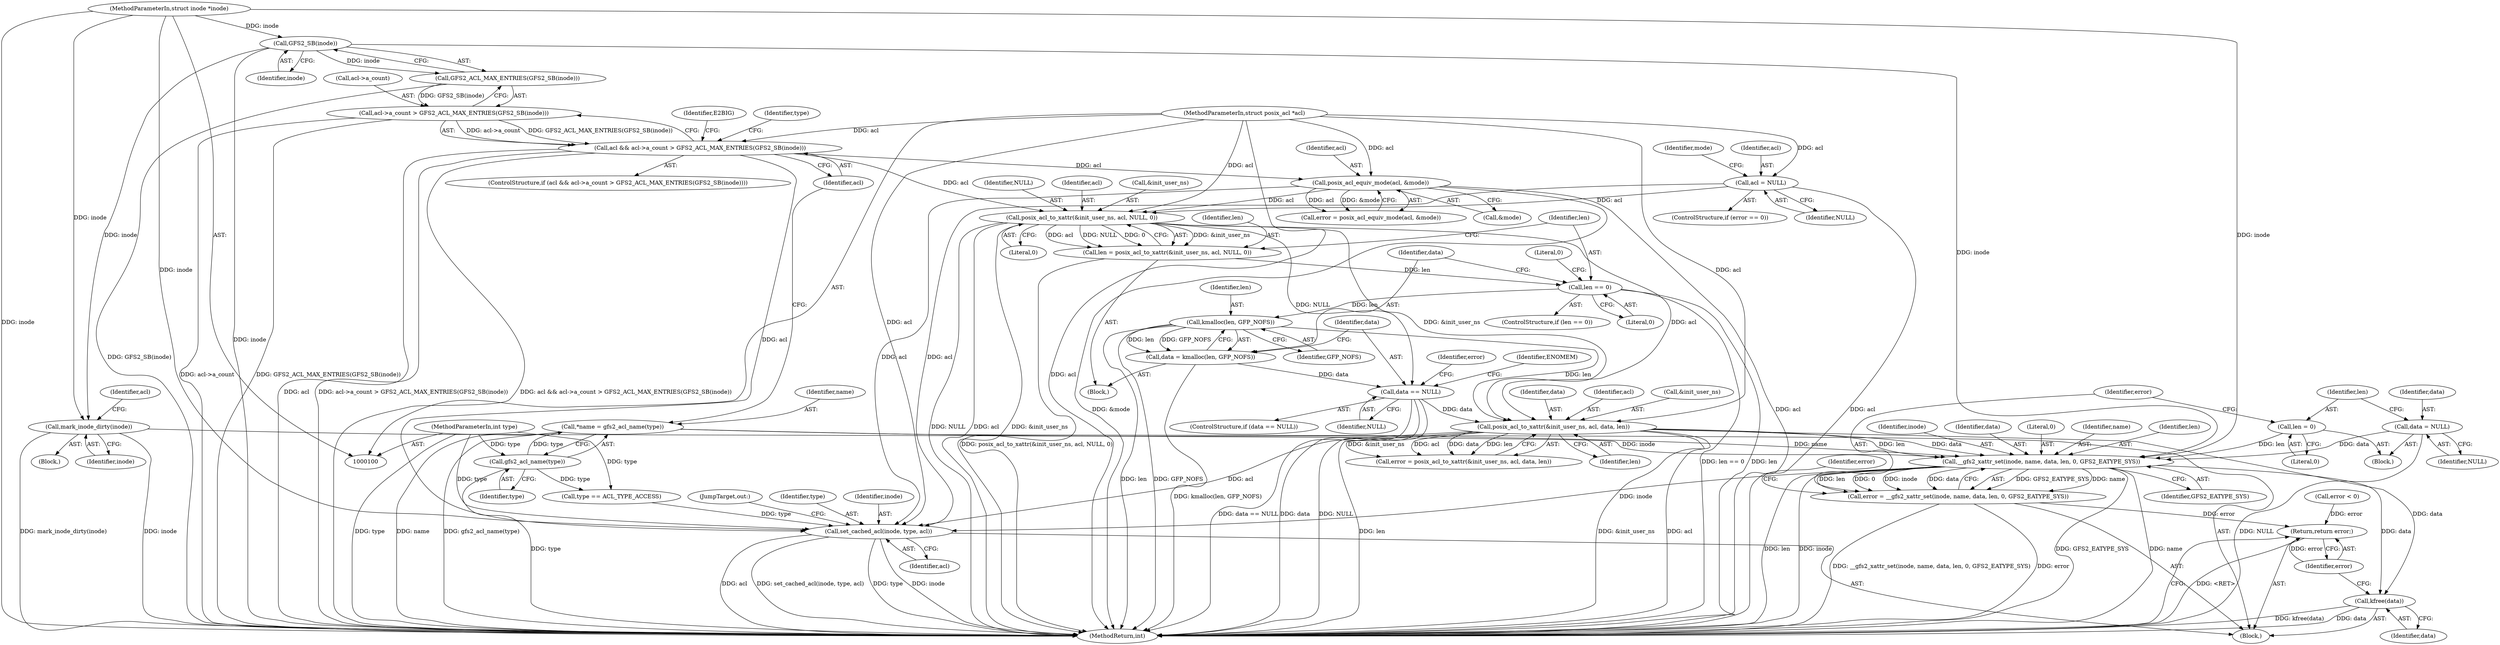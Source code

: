 digraph "1_linux_073931017b49d9458aa351605b43a7e34598caef_5@pointer" {
"1000222" [label="(Call,__gfs2_xattr_set(inode, name, data, len, 0, GFS2_EATYPE_SYS))"];
"1000168" [label="(Call,mark_inode_dirty(inode))"];
"1000121" [label="(Call,GFS2_SB(inode))"];
"1000101" [label="(MethodParameterIn,struct inode *inode)"];
"1000109" [label="(Call,*name = gfs2_acl_name(type))"];
"1000111" [label="(Call,gfs2_acl_name(type))"];
"1000103" [label="(MethodParameterIn,int type)"];
"1000214" [label="(Call,data = NULL)"];
"1000201" [label="(Call,posix_acl_to_xattr(&init_user_ns, acl, data, len))"];
"1000175" [label="(Call,posix_acl_to_xattr(&init_user_ns, acl, NULL, 0))"];
"1000139" [label="(Call,posix_acl_equiv_mode(acl, &mode))"];
"1000114" [label="(Call,acl && acl->a_count > GFS2_ACL_MAX_ENTRIES(GFS2_SB(inode)))"];
"1000102" [label="(MethodParameterIn,struct posix_acl *acl)"];
"1000116" [label="(Call,acl->a_count > GFS2_ACL_MAX_ENTRIES(GFS2_SB(inode)))"];
"1000120" [label="(Call,GFS2_ACL_MAX_ENTRIES(GFS2_SB(inode)))"];
"1000153" [label="(Call,acl = NULL)"];
"1000193" [label="(Call,data == NULL)"];
"1000187" [label="(Call,data = kmalloc(len, GFP_NOFS))"];
"1000189" [label="(Call,kmalloc(len, GFP_NOFS))"];
"1000182" [label="(Call,len == 0)"];
"1000173" [label="(Call,len = posix_acl_to_xattr(&init_user_ns, acl, NULL, 0))"];
"1000217" [label="(Call,len = 0)"];
"1000220" [label="(Call,error = __gfs2_xattr_set(inode, name, data, len, 0, GFS2_EATYPE_SYS))"];
"1000239" [label="(Return,return error;)"];
"1000232" [label="(Call,set_cached_acl(inode, type, acl))"];
"1000237" [label="(Call,kfree(data))"];
"1000202" [label="(Call,&init_user_ns)"];
"1000182" [label="(Call,len == 0)"];
"1000208" [label="(Call,error < 0)"];
"1000113" [label="(ControlStructure,if (acl && acl->a_count > GFS2_ACL_MAX_ENTRIES(GFS2_SB(inode))))"];
"1000112" [label="(Identifier,type)"];
"1000194" [label="(Identifier,data)"];
"1000216" [label="(Identifier,NULL)"];
"1000222" [label="(Call,__gfs2_xattr_set(inode, name, data, len, 0, GFS2_EATYPE_SYS))"];
"1000236" [label="(JumpTarget,out:)"];
"1000127" [label="(Call,type == ACL_TYPE_ACCESS)"];
"1000190" [label="(Identifier,len)"];
"1000111" [label="(Call,gfs2_acl_name(type))"];
"1000193" [label="(Call,data == NULL)"];
"1000188" [label="(Identifier,data)"];
"1000217" [label="(Call,len = 0)"];
"1000117" [label="(Call,acl->a_count)"];
"1000234" [label="(Identifier,type)"];
"1000114" [label="(Call,acl && acl->a_count > GFS2_ACL_MAX_ENTRIES(GFS2_SB(inode)))"];
"1000195" [label="(Identifier,NULL)"];
"1000173" [label="(Call,len = posix_acl_to_xattr(&init_user_ns, acl, NULL, 0))"];
"1000171" [label="(Identifier,acl)"];
"1000199" [label="(Call,error = posix_acl_to_xattr(&init_user_ns, acl, data, len))"];
"1000137" [label="(Call,error = posix_acl_equiv_mode(acl, &mode))"];
"1000238" [label="(Identifier,data)"];
"1000158" [label="(Identifier,mode)"];
"1000241" [label="(MethodReturn,int)"];
"1000174" [label="(Identifier,len)"];
"1000232" [label="(Call,set_cached_acl(inode, type, acl))"];
"1000214" [label="(Call,data = NULL)"];
"1000184" [label="(Literal,0)"];
"1000189" [label="(Call,kmalloc(len, GFP_NOFS))"];
"1000172" [label="(Block,)"];
"1000233" [label="(Identifier,inode)"];
"1000101" [label="(MethodParameterIn,struct inode *inode)"];
"1000191" [label="(Identifier,GFP_NOFS)"];
"1000155" [label="(Identifier,NULL)"];
"1000120" [label="(Call,GFS2_ACL_MAX_ENTRIES(GFS2_SB(inode)))"];
"1000140" [label="(Identifier,acl)"];
"1000149" [label="(ControlStructure,if (error == 0))"];
"1000221" [label="(Identifier,error)"];
"1000121" [label="(Call,GFS2_SB(inode))"];
"1000201" [label="(Call,posix_acl_to_xattr(&init_user_ns, acl, data, len))"];
"1000205" [label="(Identifier,data)"];
"1000125" [label="(Identifier,E2BIG)"];
"1000179" [label="(Identifier,NULL)"];
"1000128" [label="(Identifier,type)"];
"1000162" [label="(Block,)"];
"1000220" [label="(Call,error = __gfs2_xattr_set(inode, name, data, len, 0, GFS2_EATYPE_SYS))"];
"1000223" [label="(Identifier,inode)"];
"1000116" [label="(Call,acl->a_count > GFS2_ACL_MAX_ENTRIES(GFS2_SB(inode)))"];
"1000225" [label="(Identifier,data)"];
"1000239" [label="(Return,return error;)"];
"1000122" [label="(Identifier,inode)"];
"1000215" [label="(Identifier,data)"];
"1000219" [label="(Literal,0)"];
"1000154" [label="(Identifier,acl)"];
"1000115" [label="(Identifier,acl)"];
"1000139" [label="(Call,posix_acl_equiv_mode(acl, &mode))"];
"1000192" [label="(ControlStructure,if (data == NULL))"];
"1000230" [label="(Identifier,error)"];
"1000183" [label="(Identifier,len)"];
"1000104" [label="(Block,)"];
"1000200" [label="(Identifier,error)"];
"1000206" [label="(Identifier,len)"];
"1000110" [label="(Identifier,name)"];
"1000227" [label="(Literal,0)"];
"1000178" [label="(Identifier,acl)"];
"1000169" [label="(Identifier,inode)"];
"1000153" [label="(Call,acl = NULL)"];
"1000224" [label="(Identifier,name)"];
"1000175" [label="(Call,posix_acl_to_xattr(&init_user_ns, acl, NULL, 0))"];
"1000213" [label="(Block,)"];
"1000235" [label="(Identifier,acl)"];
"1000228" [label="(Identifier,GFS2_EATYPE_SYS)"];
"1000218" [label="(Identifier,len)"];
"1000187" [label="(Call,data = kmalloc(len, GFP_NOFS))"];
"1000109" [label="(Call,*name = gfs2_acl_name(type))"];
"1000102" [label="(MethodParameterIn,struct posix_acl *acl)"];
"1000141" [label="(Call,&mode)"];
"1000237" [label="(Call,kfree(data))"];
"1000176" [label="(Call,&init_user_ns)"];
"1000204" [label="(Identifier,acl)"];
"1000240" [label="(Identifier,error)"];
"1000103" [label="(MethodParameterIn,int type)"];
"1000180" [label="(Literal,0)"];
"1000168" [label="(Call,mark_inode_dirty(inode))"];
"1000181" [label="(ControlStructure,if (len == 0))"];
"1000198" [label="(Identifier,ENOMEM)"];
"1000226" [label="(Identifier,len)"];
"1000186" [label="(Literal,0)"];
"1000222" -> "1000220"  [label="AST: "];
"1000222" -> "1000228"  [label="CFG: "];
"1000223" -> "1000222"  [label="AST: "];
"1000224" -> "1000222"  [label="AST: "];
"1000225" -> "1000222"  [label="AST: "];
"1000226" -> "1000222"  [label="AST: "];
"1000227" -> "1000222"  [label="AST: "];
"1000228" -> "1000222"  [label="AST: "];
"1000220" -> "1000222"  [label="CFG: "];
"1000222" -> "1000241"  [label="DDG: len"];
"1000222" -> "1000241"  [label="DDG: inode"];
"1000222" -> "1000241"  [label="DDG: GFS2_EATYPE_SYS"];
"1000222" -> "1000241"  [label="DDG: name"];
"1000222" -> "1000220"  [label="DDG: GFS2_EATYPE_SYS"];
"1000222" -> "1000220"  [label="DDG: name"];
"1000222" -> "1000220"  [label="DDG: len"];
"1000222" -> "1000220"  [label="DDG: 0"];
"1000222" -> "1000220"  [label="DDG: inode"];
"1000222" -> "1000220"  [label="DDG: data"];
"1000168" -> "1000222"  [label="DDG: inode"];
"1000121" -> "1000222"  [label="DDG: inode"];
"1000101" -> "1000222"  [label="DDG: inode"];
"1000109" -> "1000222"  [label="DDG: name"];
"1000214" -> "1000222"  [label="DDG: data"];
"1000201" -> "1000222"  [label="DDG: data"];
"1000201" -> "1000222"  [label="DDG: len"];
"1000217" -> "1000222"  [label="DDG: len"];
"1000222" -> "1000232"  [label="DDG: inode"];
"1000222" -> "1000237"  [label="DDG: data"];
"1000168" -> "1000162"  [label="AST: "];
"1000168" -> "1000169"  [label="CFG: "];
"1000169" -> "1000168"  [label="AST: "];
"1000171" -> "1000168"  [label="CFG: "];
"1000168" -> "1000241"  [label="DDG: mark_inode_dirty(inode)"];
"1000168" -> "1000241"  [label="DDG: inode"];
"1000121" -> "1000168"  [label="DDG: inode"];
"1000101" -> "1000168"  [label="DDG: inode"];
"1000121" -> "1000120"  [label="AST: "];
"1000121" -> "1000122"  [label="CFG: "];
"1000122" -> "1000121"  [label="AST: "];
"1000120" -> "1000121"  [label="CFG: "];
"1000121" -> "1000241"  [label="DDG: inode"];
"1000121" -> "1000120"  [label="DDG: inode"];
"1000101" -> "1000121"  [label="DDG: inode"];
"1000101" -> "1000100"  [label="AST: "];
"1000101" -> "1000241"  [label="DDG: inode"];
"1000101" -> "1000232"  [label="DDG: inode"];
"1000109" -> "1000104"  [label="AST: "];
"1000109" -> "1000111"  [label="CFG: "];
"1000110" -> "1000109"  [label="AST: "];
"1000111" -> "1000109"  [label="AST: "];
"1000115" -> "1000109"  [label="CFG: "];
"1000109" -> "1000241"  [label="DDG: name"];
"1000109" -> "1000241"  [label="DDG: gfs2_acl_name(type)"];
"1000111" -> "1000109"  [label="DDG: type"];
"1000111" -> "1000112"  [label="CFG: "];
"1000112" -> "1000111"  [label="AST: "];
"1000111" -> "1000241"  [label="DDG: type"];
"1000103" -> "1000111"  [label="DDG: type"];
"1000111" -> "1000127"  [label="DDG: type"];
"1000103" -> "1000100"  [label="AST: "];
"1000103" -> "1000241"  [label="DDG: type"];
"1000103" -> "1000127"  [label="DDG: type"];
"1000103" -> "1000232"  [label="DDG: type"];
"1000214" -> "1000213"  [label="AST: "];
"1000214" -> "1000216"  [label="CFG: "];
"1000215" -> "1000214"  [label="AST: "];
"1000216" -> "1000214"  [label="AST: "];
"1000218" -> "1000214"  [label="CFG: "];
"1000214" -> "1000241"  [label="DDG: NULL"];
"1000201" -> "1000199"  [label="AST: "];
"1000201" -> "1000206"  [label="CFG: "];
"1000202" -> "1000201"  [label="AST: "];
"1000204" -> "1000201"  [label="AST: "];
"1000205" -> "1000201"  [label="AST: "];
"1000206" -> "1000201"  [label="AST: "];
"1000199" -> "1000201"  [label="CFG: "];
"1000201" -> "1000241"  [label="DDG: len"];
"1000201" -> "1000241"  [label="DDG: &init_user_ns"];
"1000201" -> "1000241"  [label="DDG: acl"];
"1000201" -> "1000199"  [label="DDG: &init_user_ns"];
"1000201" -> "1000199"  [label="DDG: acl"];
"1000201" -> "1000199"  [label="DDG: data"];
"1000201" -> "1000199"  [label="DDG: len"];
"1000175" -> "1000201"  [label="DDG: &init_user_ns"];
"1000175" -> "1000201"  [label="DDG: acl"];
"1000102" -> "1000201"  [label="DDG: acl"];
"1000193" -> "1000201"  [label="DDG: data"];
"1000189" -> "1000201"  [label="DDG: len"];
"1000201" -> "1000232"  [label="DDG: acl"];
"1000201" -> "1000237"  [label="DDG: data"];
"1000175" -> "1000173"  [label="AST: "];
"1000175" -> "1000180"  [label="CFG: "];
"1000176" -> "1000175"  [label="AST: "];
"1000178" -> "1000175"  [label="AST: "];
"1000179" -> "1000175"  [label="AST: "];
"1000180" -> "1000175"  [label="AST: "];
"1000173" -> "1000175"  [label="CFG: "];
"1000175" -> "1000241"  [label="DDG: NULL"];
"1000175" -> "1000241"  [label="DDG: acl"];
"1000175" -> "1000241"  [label="DDG: &init_user_ns"];
"1000175" -> "1000173"  [label="DDG: &init_user_ns"];
"1000175" -> "1000173"  [label="DDG: acl"];
"1000175" -> "1000173"  [label="DDG: NULL"];
"1000175" -> "1000173"  [label="DDG: 0"];
"1000139" -> "1000175"  [label="DDG: acl"];
"1000114" -> "1000175"  [label="DDG: acl"];
"1000153" -> "1000175"  [label="DDG: acl"];
"1000102" -> "1000175"  [label="DDG: acl"];
"1000175" -> "1000193"  [label="DDG: NULL"];
"1000139" -> "1000137"  [label="AST: "];
"1000139" -> "1000141"  [label="CFG: "];
"1000140" -> "1000139"  [label="AST: "];
"1000141" -> "1000139"  [label="AST: "];
"1000137" -> "1000139"  [label="CFG: "];
"1000139" -> "1000241"  [label="DDG: &mode"];
"1000139" -> "1000241"  [label="DDG: acl"];
"1000139" -> "1000137"  [label="DDG: acl"];
"1000139" -> "1000137"  [label="DDG: &mode"];
"1000114" -> "1000139"  [label="DDG: acl"];
"1000102" -> "1000139"  [label="DDG: acl"];
"1000139" -> "1000232"  [label="DDG: acl"];
"1000114" -> "1000113"  [label="AST: "];
"1000114" -> "1000115"  [label="CFG: "];
"1000114" -> "1000116"  [label="CFG: "];
"1000115" -> "1000114"  [label="AST: "];
"1000116" -> "1000114"  [label="AST: "];
"1000125" -> "1000114"  [label="CFG: "];
"1000128" -> "1000114"  [label="CFG: "];
"1000114" -> "1000241"  [label="DDG: acl && acl->a_count > GFS2_ACL_MAX_ENTRIES(GFS2_SB(inode))"];
"1000114" -> "1000241"  [label="DDG: acl"];
"1000114" -> "1000241"  [label="DDG: acl->a_count > GFS2_ACL_MAX_ENTRIES(GFS2_SB(inode))"];
"1000102" -> "1000114"  [label="DDG: acl"];
"1000116" -> "1000114"  [label="DDG: acl->a_count"];
"1000116" -> "1000114"  [label="DDG: GFS2_ACL_MAX_ENTRIES(GFS2_SB(inode))"];
"1000114" -> "1000232"  [label="DDG: acl"];
"1000102" -> "1000100"  [label="AST: "];
"1000102" -> "1000241"  [label="DDG: acl"];
"1000102" -> "1000153"  [label="DDG: acl"];
"1000102" -> "1000232"  [label="DDG: acl"];
"1000116" -> "1000120"  [label="CFG: "];
"1000117" -> "1000116"  [label="AST: "];
"1000120" -> "1000116"  [label="AST: "];
"1000116" -> "1000241"  [label="DDG: acl->a_count"];
"1000116" -> "1000241"  [label="DDG: GFS2_ACL_MAX_ENTRIES(GFS2_SB(inode))"];
"1000120" -> "1000116"  [label="DDG: GFS2_SB(inode)"];
"1000120" -> "1000241"  [label="DDG: GFS2_SB(inode)"];
"1000153" -> "1000149"  [label="AST: "];
"1000153" -> "1000155"  [label="CFG: "];
"1000154" -> "1000153"  [label="AST: "];
"1000155" -> "1000153"  [label="AST: "];
"1000158" -> "1000153"  [label="CFG: "];
"1000153" -> "1000241"  [label="DDG: acl"];
"1000153" -> "1000232"  [label="DDG: acl"];
"1000193" -> "1000192"  [label="AST: "];
"1000193" -> "1000195"  [label="CFG: "];
"1000194" -> "1000193"  [label="AST: "];
"1000195" -> "1000193"  [label="AST: "];
"1000198" -> "1000193"  [label="CFG: "];
"1000200" -> "1000193"  [label="CFG: "];
"1000193" -> "1000241"  [label="DDG: data"];
"1000193" -> "1000241"  [label="DDG: NULL"];
"1000193" -> "1000241"  [label="DDG: data == NULL"];
"1000187" -> "1000193"  [label="DDG: data"];
"1000187" -> "1000172"  [label="AST: "];
"1000187" -> "1000189"  [label="CFG: "];
"1000188" -> "1000187"  [label="AST: "];
"1000189" -> "1000187"  [label="AST: "];
"1000194" -> "1000187"  [label="CFG: "];
"1000187" -> "1000241"  [label="DDG: kmalloc(len, GFP_NOFS)"];
"1000189" -> "1000187"  [label="DDG: len"];
"1000189" -> "1000187"  [label="DDG: GFP_NOFS"];
"1000189" -> "1000191"  [label="CFG: "];
"1000190" -> "1000189"  [label="AST: "];
"1000191" -> "1000189"  [label="AST: "];
"1000189" -> "1000241"  [label="DDG: len"];
"1000189" -> "1000241"  [label="DDG: GFP_NOFS"];
"1000182" -> "1000189"  [label="DDG: len"];
"1000182" -> "1000181"  [label="AST: "];
"1000182" -> "1000184"  [label="CFG: "];
"1000183" -> "1000182"  [label="AST: "];
"1000184" -> "1000182"  [label="AST: "];
"1000186" -> "1000182"  [label="CFG: "];
"1000188" -> "1000182"  [label="CFG: "];
"1000182" -> "1000241"  [label="DDG: len == 0"];
"1000182" -> "1000241"  [label="DDG: len"];
"1000173" -> "1000182"  [label="DDG: len"];
"1000173" -> "1000172"  [label="AST: "];
"1000174" -> "1000173"  [label="AST: "];
"1000183" -> "1000173"  [label="CFG: "];
"1000173" -> "1000241"  [label="DDG: posix_acl_to_xattr(&init_user_ns, acl, NULL, 0)"];
"1000217" -> "1000213"  [label="AST: "];
"1000217" -> "1000219"  [label="CFG: "];
"1000218" -> "1000217"  [label="AST: "];
"1000219" -> "1000217"  [label="AST: "];
"1000221" -> "1000217"  [label="CFG: "];
"1000220" -> "1000104"  [label="AST: "];
"1000221" -> "1000220"  [label="AST: "];
"1000230" -> "1000220"  [label="CFG: "];
"1000220" -> "1000241"  [label="DDG: error"];
"1000220" -> "1000241"  [label="DDG: __gfs2_xattr_set(inode, name, data, len, 0, GFS2_EATYPE_SYS)"];
"1000220" -> "1000239"  [label="DDG: error"];
"1000239" -> "1000104"  [label="AST: "];
"1000239" -> "1000240"  [label="CFG: "];
"1000240" -> "1000239"  [label="AST: "];
"1000241" -> "1000239"  [label="CFG: "];
"1000239" -> "1000241"  [label="DDG: <RET>"];
"1000240" -> "1000239"  [label="DDG: error"];
"1000208" -> "1000239"  [label="DDG: error"];
"1000232" -> "1000104"  [label="AST: "];
"1000232" -> "1000235"  [label="CFG: "];
"1000233" -> "1000232"  [label="AST: "];
"1000234" -> "1000232"  [label="AST: "];
"1000235" -> "1000232"  [label="AST: "];
"1000236" -> "1000232"  [label="CFG: "];
"1000232" -> "1000241"  [label="DDG: inode"];
"1000232" -> "1000241"  [label="DDG: acl"];
"1000232" -> "1000241"  [label="DDG: set_cached_acl(inode, type, acl)"];
"1000232" -> "1000241"  [label="DDG: type"];
"1000127" -> "1000232"  [label="DDG: type"];
"1000237" -> "1000104"  [label="AST: "];
"1000237" -> "1000238"  [label="CFG: "];
"1000238" -> "1000237"  [label="AST: "];
"1000240" -> "1000237"  [label="CFG: "];
"1000237" -> "1000241"  [label="DDG: kfree(data)"];
"1000237" -> "1000241"  [label="DDG: data"];
}

